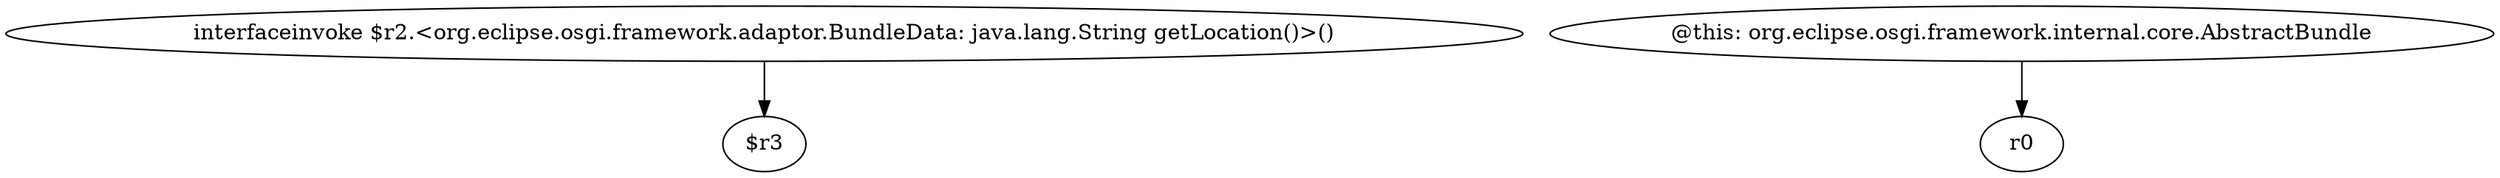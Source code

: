 digraph g {
0[label="interfaceinvoke $r2.<org.eclipse.osgi.framework.adaptor.BundleData: java.lang.String getLocation()>()"]
1[label="$r3"]
0->1[label=""]
2[label="@this: org.eclipse.osgi.framework.internal.core.AbstractBundle"]
3[label="r0"]
2->3[label=""]
}